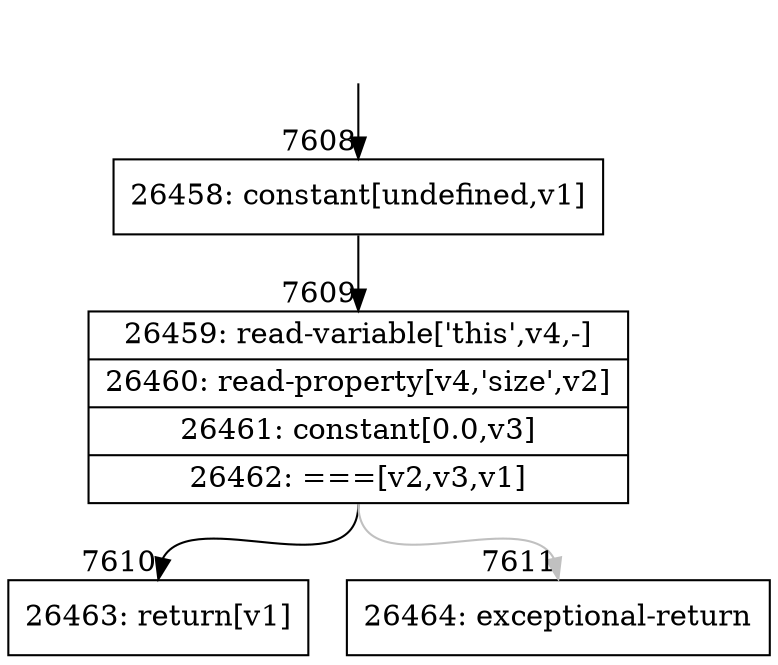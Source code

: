 digraph {
rankdir="TD"
BB_entry639[shape=none,label=""];
BB_entry639 -> BB7608 [tailport=s, headport=n, headlabel="    7608"]
BB7608 [shape=record label="{26458: constant[undefined,v1]}" ] 
BB7608 -> BB7609 [tailport=s, headport=n, headlabel="      7609"]
BB7609 [shape=record label="{26459: read-variable['this',v4,-]|26460: read-property[v4,'size',v2]|26461: constant[0.0,v3]|26462: ===[v2,v3,v1]}" ] 
BB7609 -> BB7610 [tailport=s, headport=n, headlabel="      7610"]
BB7609 -> BB7611 [tailport=s, headport=n, color=gray, headlabel="      7611"]
BB7610 [shape=record label="{26463: return[v1]}" ] 
BB7611 [shape=record label="{26464: exceptional-return}" ] 
//#$~ 14032
}
